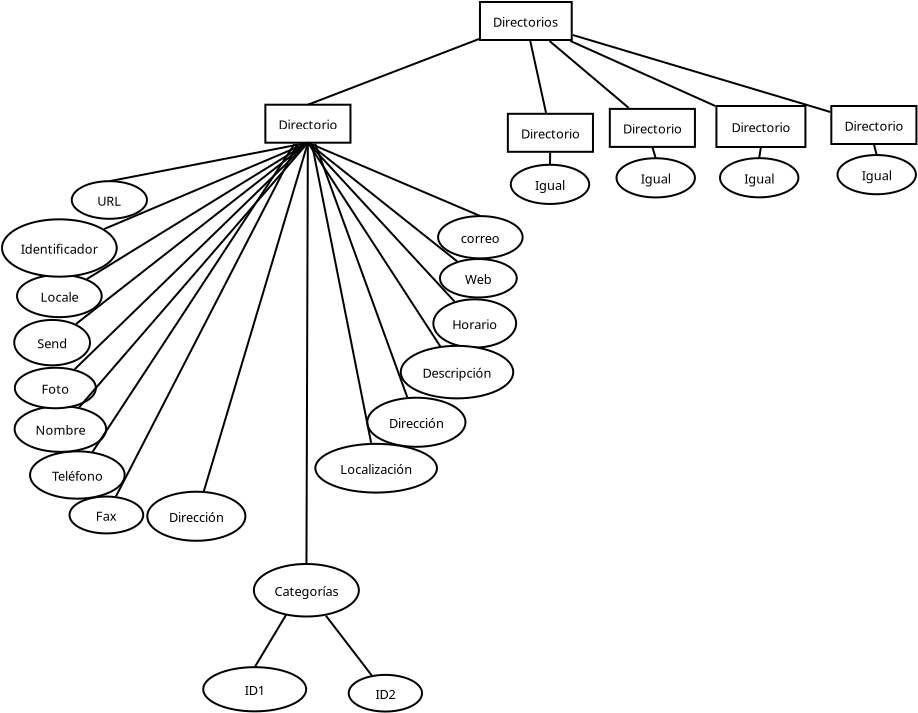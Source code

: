 <?xml version="1.0" encoding="UTF-8"?>
<dia:diagram xmlns:dia="http://www.lysator.liu.se/~alla/dia/">
  <dia:layer name="Fondo" visible="true" active="true">
    <dia:object type="Flowchart - Box" version="0" id="O0">
      <dia:attribute name="obj_pos">
        <dia:point val="18.056,2.95"/>
      </dia:attribute>
      <dia:attribute name="obj_bb">
        <dia:rectangle val="18.006,2.9;22.694,4.9"/>
      </dia:attribute>
      <dia:attribute name="elem_corner">
        <dia:point val="18.056,2.95"/>
      </dia:attribute>
      <dia:attribute name="elem_width">
        <dia:real val="4.587"/>
      </dia:attribute>
      <dia:attribute name="elem_height">
        <dia:real val="1.9"/>
      </dia:attribute>
      <dia:attribute name="show_background">
        <dia:boolean val="true"/>
      </dia:attribute>
      <dia:attribute name="padding">
        <dia:real val="0.5"/>
      </dia:attribute>
      <dia:attribute name="text">
        <dia:composite type="text">
          <dia:attribute name="string">
            <dia:string>#Directorios#</dia:string>
          </dia:attribute>
          <dia:attribute name="font">
            <dia:font family="sans" style="0" name="Helvetica"/>
          </dia:attribute>
          <dia:attribute name="height">
            <dia:real val="0.8"/>
          </dia:attribute>
          <dia:attribute name="pos">
            <dia:point val="20.35,4.095"/>
          </dia:attribute>
          <dia:attribute name="color">
            <dia:color val="#000000"/>
          </dia:attribute>
          <dia:attribute name="alignment">
            <dia:enum val="1"/>
          </dia:attribute>
        </dia:composite>
      </dia:attribute>
    </dia:object>
    <dia:object type="Flowchart - Box" version="0" id="O1">
      <dia:attribute name="obj_pos">
        <dia:point val="35.623,8.15"/>
      </dia:attribute>
      <dia:attribute name="obj_bb">
        <dia:rectangle val="35.572,8.1;39.928,10.1"/>
      </dia:attribute>
      <dia:attribute name="elem_corner">
        <dia:point val="35.623,8.15"/>
      </dia:attribute>
      <dia:attribute name="elem_width">
        <dia:real val="4.255"/>
      </dia:attribute>
      <dia:attribute name="elem_height">
        <dia:real val="1.9"/>
      </dia:attribute>
      <dia:attribute name="show_background">
        <dia:boolean val="true"/>
      </dia:attribute>
      <dia:attribute name="padding">
        <dia:real val="0.5"/>
      </dia:attribute>
      <dia:attribute name="text">
        <dia:composite type="text">
          <dia:attribute name="string">
            <dia:string>#Directorio#</dia:string>
          </dia:attribute>
          <dia:attribute name="font">
            <dia:font family="sans" style="0" name="Helvetica"/>
          </dia:attribute>
          <dia:attribute name="height">
            <dia:real val="0.8"/>
          </dia:attribute>
          <dia:attribute name="pos">
            <dia:point val="37.75,9.295"/>
          </dia:attribute>
          <dia:attribute name="color">
            <dia:color val="#000000"/>
          </dia:attribute>
          <dia:attribute name="alignment">
            <dia:enum val="1"/>
          </dia:attribute>
        </dia:composite>
      </dia:attribute>
    </dia:object>
    <dia:object type="Flowchart - Box" version="0" id="O2">
      <dia:attribute name="obj_pos">
        <dia:point val="29.878,8.15"/>
      </dia:attribute>
      <dia:attribute name="obj_bb">
        <dia:rectangle val="29.828,8.1;34.377,10.25"/>
      </dia:attribute>
      <dia:attribute name="elem_corner">
        <dia:point val="29.878,8.15"/>
      </dia:attribute>
      <dia:attribute name="elem_width">
        <dia:real val="4.45"/>
      </dia:attribute>
      <dia:attribute name="elem_height">
        <dia:real val="2.05"/>
      </dia:attribute>
      <dia:attribute name="show_background">
        <dia:boolean val="true"/>
      </dia:attribute>
      <dia:attribute name="padding">
        <dia:real val="0.5"/>
      </dia:attribute>
      <dia:attribute name="text">
        <dia:composite type="text">
          <dia:attribute name="string">
            <dia:string>#Directorio#</dia:string>
          </dia:attribute>
          <dia:attribute name="font">
            <dia:font family="sans" style="0" name="Helvetica"/>
          </dia:attribute>
          <dia:attribute name="height">
            <dia:real val="0.8"/>
          </dia:attribute>
          <dia:attribute name="pos">
            <dia:point val="32.103,9.37"/>
          </dia:attribute>
          <dia:attribute name="color">
            <dia:color val="#000000"/>
          </dia:attribute>
          <dia:attribute name="alignment">
            <dia:enum val="1"/>
          </dia:attribute>
        </dia:composite>
      </dia:attribute>
    </dia:object>
    <dia:object type="Flowchart - Box" version="0" id="O3">
      <dia:attribute name="obj_pos">
        <dia:point val="24.548,8.295"/>
      </dia:attribute>
      <dia:attribute name="obj_bb">
        <dia:rectangle val="24.498,8.245;28.853,10.245"/>
      </dia:attribute>
      <dia:attribute name="elem_corner">
        <dia:point val="24.548,8.295"/>
      </dia:attribute>
      <dia:attribute name="elem_width">
        <dia:real val="4.255"/>
      </dia:attribute>
      <dia:attribute name="elem_height">
        <dia:real val="1.9"/>
      </dia:attribute>
      <dia:attribute name="show_background">
        <dia:boolean val="true"/>
      </dia:attribute>
      <dia:attribute name="padding">
        <dia:real val="0.5"/>
      </dia:attribute>
      <dia:attribute name="text">
        <dia:composite type="text">
          <dia:attribute name="string">
            <dia:string>#Directorio#</dia:string>
          </dia:attribute>
          <dia:attribute name="font">
            <dia:font family="sans" style="0" name="Helvetica"/>
          </dia:attribute>
          <dia:attribute name="height">
            <dia:real val="0.8"/>
          </dia:attribute>
          <dia:attribute name="pos">
            <dia:point val="26.675,9.44"/>
          </dia:attribute>
          <dia:attribute name="color">
            <dia:color val="#000000"/>
          </dia:attribute>
          <dia:attribute name="alignment">
            <dia:enum val="1"/>
          </dia:attribute>
        </dia:composite>
      </dia:attribute>
    </dia:object>
    <dia:object type="Flowchart - Box" version="0" id="O4">
      <dia:attribute name="obj_pos">
        <dia:point val="19.45,8.54"/>
      </dia:attribute>
      <dia:attribute name="obj_bb">
        <dia:rectangle val="19.4,8.49;23.755,10.49"/>
      </dia:attribute>
      <dia:attribute name="elem_corner">
        <dia:point val="19.45,8.54"/>
      </dia:attribute>
      <dia:attribute name="elem_width">
        <dia:real val="4.255"/>
      </dia:attribute>
      <dia:attribute name="elem_height">
        <dia:real val="1.9"/>
      </dia:attribute>
      <dia:attribute name="show_background">
        <dia:boolean val="true"/>
      </dia:attribute>
      <dia:attribute name="padding">
        <dia:real val="0.5"/>
      </dia:attribute>
      <dia:attribute name="text">
        <dia:composite type="text">
          <dia:attribute name="string">
            <dia:string>#Directorio#</dia:string>
          </dia:attribute>
          <dia:attribute name="font">
            <dia:font family="sans" style="0" name="Helvetica"/>
          </dia:attribute>
          <dia:attribute name="height">
            <dia:real val="0.8"/>
          </dia:attribute>
          <dia:attribute name="pos">
            <dia:point val="21.578,9.685"/>
          </dia:attribute>
          <dia:attribute name="color">
            <dia:color val="#000000"/>
          </dia:attribute>
          <dia:attribute name="alignment">
            <dia:enum val="1"/>
          </dia:attribute>
        </dia:composite>
      </dia:attribute>
    </dia:object>
    <dia:object type="Flowchart - Box" version="0" id="O5">
      <dia:attribute name="obj_pos">
        <dia:point val="7.325,8.085"/>
      </dia:attribute>
      <dia:attribute name="obj_bb">
        <dia:rectangle val="7.275,8.035;11.63,10.035"/>
      </dia:attribute>
      <dia:attribute name="elem_corner">
        <dia:point val="7.325,8.085"/>
      </dia:attribute>
      <dia:attribute name="elem_width">
        <dia:real val="4.255"/>
      </dia:attribute>
      <dia:attribute name="elem_height">
        <dia:real val="1.9"/>
      </dia:attribute>
      <dia:attribute name="show_background">
        <dia:boolean val="true"/>
      </dia:attribute>
      <dia:attribute name="padding">
        <dia:real val="0.5"/>
      </dia:attribute>
      <dia:attribute name="text">
        <dia:composite type="text">
          <dia:attribute name="string">
            <dia:string>#Directorio#</dia:string>
          </dia:attribute>
          <dia:attribute name="font">
            <dia:font family="sans" style="0" name="Helvetica"/>
          </dia:attribute>
          <dia:attribute name="height">
            <dia:real val="0.8"/>
          </dia:attribute>
          <dia:attribute name="pos">
            <dia:point val="9.453,9.23"/>
          </dia:attribute>
          <dia:attribute name="color">
            <dia:color val="#000000"/>
          </dia:attribute>
          <dia:attribute name="alignment">
            <dia:enum val="1"/>
          </dia:attribute>
        </dia:composite>
      </dia:attribute>
    </dia:object>
    <dia:object type="Standard - Line" version="0" id="O6">
      <dia:attribute name="obj_pos">
        <dia:point val="18.007,4.8"/>
      </dia:attribute>
      <dia:attribute name="obj_bb">
        <dia:rectangle val="9.388,4.735;18.072,8.15"/>
      </dia:attribute>
      <dia:attribute name="conn_endpoints">
        <dia:point val="18.007,4.8"/>
        <dia:point val="9.453,8.085"/>
      </dia:attribute>
      <dia:attribute name="numcp">
        <dia:int val="1"/>
      </dia:attribute>
      <dia:connections>
        <dia:connection handle="0" to="O0" connection="16"/>
        <dia:connection handle="1" to="O5" connection="2"/>
      </dia:connections>
    </dia:object>
    <dia:object type="Standard - Line" version="0" id="O7">
      <dia:attribute name="obj_pos">
        <dia:point val="20.57,4.9"/>
      </dia:attribute>
      <dia:attribute name="obj_bb">
        <dia:rectangle val="20.51,4.84;21.418,8.55"/>
      </dia:attribute>
      <dia:attribute name="conn_endpoints">
        <dia:point val="20.57,4.9"/>
        <dia:point val="21.358,8.49"/>
      </dia:attribute>
      <dia:attribute name="numcp">
        <dia:int val="1"/>
      </dia:attribute>
      <dia:connections>
        <dia:connection handle="0" to="O0" connection="16"/>
        <dia:connection handle="1" to="O4" connection="16"/>
      </dia:connections>
    </dia:object>
    <dia:object type="Standard - Line" version="0" id="O8">
      <dia:attribute name="obj_pos">
        <dia:point val="21.534,4.9"/>
      </dia:attribute>
      <dia:attribute name="obj_bb">
        <dia:rectangle val="21.463,4.83;25.562,8.315"/>
      </dia:attribute>
      <dia:attribute name="conn_endpoints">
        <dia:point val="21.534,4.9"/>
        <dia:point val="25.491,8.245"/>
      </dia:attribute>
      <dia:attribute name="numcp">
        <dia:int val="1"/>
      </dia:attribute>
      <dia:connections>
        <dia:connection handle="0" to="O0" connection="16"/>
        <dia:connection handle="1" to="O3" connection="16"/>
      </dia:connections>
    </dia:object>
    <dia:object type="Standard - Line" version="0" id="O9">
      <dia:attribute name="obj_pos">
        <dia:point val="22.578,4.9"/>
      </dia:attribute>
      <dia:attribute name="obj_bb">
        <dia:rectangle val="22.512,4.834;29.895,8.22"/>
      </dia:attribute>
      <dia:attribute name="conn_endpoints">
        <dia:point val="22.578,4.9"/>
        <dia:point val="29.829,8.154"/>
      </dia:attribute>
      <dia:attribute name="numcp">
        <dia:int val="1"/>
      </dia:attribute>
      <dia:connections>
        <dia:connection handle="0" to="O0" connection="16"/>
        <dia:connection handle="1" to="O2" connection="16"/>
      </dia:connections>
    </dia:object>
    <dia:object type="Standard - Line" version="0" id="O10">
      <dia:attribute name="obj_pos">
        <dia:point val="22.693,4.6"/>
      </dia:attribute>
      <dia:attribute name="obj_bb">
        <dia:rectangle val="22.631,4.538;35.635,8.511"/>
      </dia:attribute>
      <dia:attribute name="conn_endpoints">
        <dia:point val="22.693,4.6"/>
        <dia:point val="35.572,8.449"/>
      </dia:attribute>
      <dia:attribute name="numcp">
        <dia:int val="1"/>
      </dia:attribute>
      <dia:connections>
        <dia:connection handle="0" to="O0" connection="16"/>
        <dia:connection handle="1" to="O1" connection="16"/>
      </dia:connections>
    </dia:object>
    <dia:object type="Flowchart - Ellipse" version="0" id="O11">
      <dia:attribute name="obj_pos">
        <dia:point val="-5.092,16.591"/>
      </dia:attribute>
      <dia:attribute name="obj_bb">
        <dia:rectangle val="-5.142,16.541;-0.807,18.759"/>
      </dia:attribute>
      <dia:attribute name="elem_corner">
        <dia:point val="-5.092,16.591"/>
      </dia:attribute>
      <dia:attribute name="elem_width">
        <dia:real val="4.235"/>
      </dia:attribute>
      <dia:attribute name="elem_height">
        <dia:real val="2.117"/>
      </dia:attribute>
      <dia:attribute name="show_background">
        <dia:boolean val="true"/>
      </dia:attribute>
      <dia:attribute name="padding">
        <dia:real val="0.354"/>
      </dia:attribute>
      <dia:attribute name="text">
        <dia:composite type="text">
          <dia:attribute name="string">
            <dia:string>#Locale#</dia:string>
          </dia:attribute>
          <dia:attribute name="font">
            <dia:font family="sans" style="0" name="Helvetica"/>
          </dia:attribute>
          <dia:attribute name="height">
            <dia:real val="0.8"/>
          </dia:attribute>
          <dia:attribute name="pos">
            <dia:point val="-2.975,17.845"/>
          </dia:attribute>
          <dia:attribute name="color">
            <dia:color val="#000000"/>
          </dia:attribute>
          <dia:attribute name="alignment">
            <dia:enum val="1"/>
          </dia:attribute>
        </dia:composite>
      </dia:attribute>
    </dia:object>
    <dia:object type="Flowchart - Ellipse" version="0" id="O12">
      <dia:attribute name="obj_pos">
        <dia:point val="-2.468,27.678"/>
      </dia:attribute>
      <dia:attribute name="obj_bb">
        <dia:rectangle val="-2.518,27.628;1.268,29.572"/>
      </dia:attribute>
      <dia:attribute name="elem_corner">
        <dia:point val="-2.468,27.678"/>
      </dia:attribute>
      <dia:attribute name="elem_width">
        <dia:real val="3.686"/>
      </dia:attribute>
      <dia:attribute name="elem_height">
        <dia:real val="1.843"/>
      </dia:attribute>
      <dia:attribute name="show_background">
        <dia:boolean val="true"/>
      </dia:attribute>
      <dia:attribute name="padding">
        <dia:real val="0.354"/>
      </dia:attribute>
      <dia:attribute name="text">
        <dia:composite type="text">
          <dia:attribute name="string">
            <dia:string>#Fax#</dia:string>
          </dia:attribute>
          <dia:attribute name="font">
            <dia:font family="sans" style="0" name="Helvetica"/>
          </dia:attribute>
          <dia:attribute name="height">
            <dia:real val="0.8"/>
          </dia:attribute>
          <dia:attribute name="pos">
            <dia:point val="-0.625,28.795"/>
          </dia:attribute>
          <dia:attribute name="color">
            <dia:color val="#000000"/>
          </dia:attribute>
          <dia:attribute name="alignment">
            <dia:enum val="1"/>
          </dia:attribute>
        </dia:composite>
      </dia:attribute>
    </dia:object>
    <dia:object type="Flowchart - Ellipse" version="0" id="O13">
      <dia:attribute name="obj_pos">
        <dia:point val="-4.441,25.417"/>
      </dia:attribute>
      <dia:attribute name="obj_bb">
        <dia:rectangle val="-4.491,25.367;0.341,27.833"/>
      </dia:attribute>
      <dia:attribute name="elem_corner">
        <dia:point val="-4.441,25.417"/>
      </dia:attribute>
      <dia:attribute name="elem_width">
        <dia:real val="4.733"/>
      </dia:attribute>
      <dia:attribute name="elem_height">
        <dia:real val="2.366"/>
      </dia:attribute>
      <dia:attribute name="show_background">
        <dia:boolean val="true"/>
      </dia:attribute>
      <dia:attribute name="padding">
        <dia:real val="0.354"/>
      </dia:attribute>
      <dia:attribute name="text">
        <dia:composite type="text">
          <dia:attribute name="string">
            <dia:string>#Teléfono#</dia:string>
          </dia:attribute>
          <dia:attribute name="font">
            <dia:font family="sans" style="0" name="Helvetica"/>
          </dia:attribute>
          <dia:attribute name="height">
            <dia:real val="0.8"/>
          </dia:attribute>
          <dia:attribute name="pos">
            <dia:point val="-2.075,26.795"/>
          </dia:attribute>
          <dia:attribute name="color">
            <dia:color val="#000000"/>
          </dia:attribute>
          <dia:attribute name="alignment">
            <dia:enum val="1"/>
          </dia:attribute>
        </dia:composite>
      </dia:attribute>
    </dia:object>
    <dia:object type="Flowchart - Ellipse" version="0" id="O14">
      <dia:attribute name="obj_pos">
        <dia:point val="-5.213,23.156"/>
      </dia:attribute>
      <dia:attribute name="obj_bb">
        <dia:rectangle val="-5.263,23.106;-0.587,25.494"/>
      </dia:attribute>
      <dia:attribute name="elem_corner">
        <dia:point val="-5.213,23.156"/>
      </dia:attribute>
      <dia:attribute name="elem_width">
        <dia:real val="4.577"/>
      </dia:attribute>
      <dia:attribute name="elem_height">
        <dia:real val="2.288"/>
      </dia:attribute>
      <dia:attribute name="show_background">
        <dia:boolean val="true"/>
      </dia:attribute>
      <dia:attribute name="padding">
        <dia:real val="0.354"/>
      </dia:attribute>
      <dia:attribute name="text">
        <dia:composite type="text">
          <dia:attribute name="string">
            <dia:string>#Nombre#</dia:string>
          </dia:attribute>
          <dia:attribute name="font">
            <dia:font family="sans" style="0" name="Helvetica"/>
          </dia:attribute>
          <dia:attribute name="height">
            <dia:real val="0.8"/>
          </dia:attribute>
          <dia:attribute name="pos">
            <dia:point val="-2.925,24.495"/>
          </dia:attribute>
          <dia:attribute name="color">
            <dia:color val="#000000"/>
          </dia:attribute>
          <dia:attribute name="alignment">
            <dia:enum val="1"/>
          </dia:attribute>
        </dia:composite>
      </dia:attribute>
    </dia:object>
    <dia:object type="Flowchart - Ellipse" version="0" id="O15">
      <dia:attribute name="obj_pos">
        <dia:point val="-5.201,21.237"/>
      </dia:attribute>
      <dia:attribute name="obj_bb">
        <dia:rectangle val="-5.251,21.187;-1.099,23.313"/>
      </dia:attribute>
      <dia:attribute name="elem_corner">
        <dia:point val="-5.201,21.237"/>
      </dia:attribute>
      <dia:attribute name="elem_width">
        <dia:real val="4.052"/>
      </dia:attribute>
      <dia:attribute name="elem_height">
        <dia:real val="2.026"/>
      </dia:attribute>
      <dia:attribute name="show_background">
        <dia:boolean val="true"/>
      </dia:attribute>
      <dia:attribute name="padding">
        <dia:real val="0.354"/>
      </dia:attribute>
      <dia:attribute name="text">
        <dia:composite type="text">
          <dia:attribute name="string">
            <dia:string>#Foto#</dia:string>
          </dia:attribute>
          <dia:attribute name="font">
            <dia:font family="sans" style="0" name="Helvetica"/>
          </dia:attribute>
          <dia:attribute name="height">
            <dia:real val="0.8"/>
          </dia:attribute>
          <dia:attribute name="pos">
            <dia:point val="-3.175,22.445"/>
          </dia:attribute>
          <dia:attribute name="color">
            <dia:color val="#000000"/>
          </dia:attribute>
          <dia:attribute name="alignment">
            <dia:enum val="1"/>
          </dia:attribute>
        </dia:composite>
      </dia:attribute>
    </dia:object>
    <dia:object type="Flowchart - Ellipse" version="0" id="O16">
      <dia:attribute name="obj_pos">
        <dia:point val="-5.232,18.847"/>
      </dia:attribute>
      <dia:attribute name="obj_bb">
        <dia:rectangle val="-5.282,18.797;-1.392,21.165"/>
      </dia:attribute>
      <dia:attribute name="elem_corner">
        <dia:point val="-5.232,18.847"/>
      </dia:attribute>
      <dia:attribute name="elem_width">
        <dia:real val="3.789"/>
      </dia:attribute>
      <dia:attribute name="elem_height">
        <dia:real val="2.269"/>
      </dia:attribute>
      <dia:attribute name="show_background">
        <dia:boolean val="true"/>
      </dia:attribute>
      <dia:attribute name="padding">
        <dia:real val="0.354"/>
      </dia:attribute>
      <dia:attribute name="text">
        <dia:composite type="text">
          <dia:attribute name="string">
            <dia:string>#Send#</dia:string>
          </dia:attribute>
          <dia:attribute name="font">
            <dia:font family="sans" style="0" name="Helvetica"/>
          </dia:attribute>
          <dia:attribute name="height">
            <dia:real val="0.8"/>
          </dia:attribute>
          <dia:attribute name="pos">
            <dia:point val="-3.337,20.176"/>
          </dia:attribute>
          <dia:attribute name="color">
            <dia:color val="#000000"/>
          </dia:attribute>
          <dia:attribute name="alignment">
            <dia:enum val="1"/>
          </dia:attribute>
        </dia:composite>
      </dia:attribute>
    </dia:object>
    <dia:object type="Flowchart - Ellipse" version="0" id="O17">
      <dia:attribute name="obj_pos">
        <dia:point val="-5.843,13.816"/>
      </dia:attribute>
      <dia:attribute name="obj_bb">
        <dia:rectangle val="-5.893,13.766;-0.057,16.734"/>
      </dia:attribute>
      <dia:attribute name="elem_corner">
        <dia:point val="-5.843,13.816"/>
      </dia:attribute>
      <dia:attribute name="elem_width">
        <dia:real val="5.736"/>
      </dia:attribute>
      <dia:attribute name="elem_height">
        <dia:real val="2.868"/>
      </dia:attribute>
      <dia:attribute name="show_background">
        <dia:boolean val="true"/>
      </dia:attribute>
      <dia:attribute name="padding">
        <dia:real val="0.354"/>
      </dia:attribute>
      <dia:attribute name="text">
        <dia:composite type="text">
          <dia:attribute name="string">
            <dia:string>#Identificador#</dia:string>
          </dia:attribute>
          <dia:attribute name="font">
            <dia:font family="sans" style="0" name="Helvetica"/>
          </dia:attribute>
          <dia:attribute name="height">
            <dia:real val="0.8"/>
          </dia:attribute>
          <dia:attribute name="pos">
            <dia:point val="-2.975,15.445"/>
          </dia:attribute>
          <dia:attribute name="color">
            <dia:color val="#000000"/>
          </dia:attribute>
          <dia:attribute name="alignment">
            <dia:enum val="1"/>
          </dia:attribute>
        </dia:composite>
      </dia:attribute>
    </dia:object>
    <dia:object type="Flowchart - Ellipse" version="0" id="O18">
      <dia:attribute name="obj_pos">
        <dia:point val="-2.356,11.909"/>
      </dia:attribute>
      <dia:attribute name="obj_bb">
        <dia:rectangle val="-2.406,11.859;1.456,13.841"/>
      </dia:attribute>
      <dia:attribute name="elem_corner">
        <dia:point val="-2.356,11.909"/>
      </dia:attribute>
      <dia:attribute name="elem_width">
        <dia:real val="3.762"/>
      </dia:attribute>
      <dia:attribute name="elem_height">
        <dia:real val="1.881"/>
      </dia:attribute>
      <dia:attribute name="show_background">
        <dia:boolean val="true"/>
      </dia:attribute>
      <dia:attribute name="padding">
        <dia:real val="0.354"/>
      </dia:attribute>
      <dia:attribute name="text">
        <dia:composite type="text">
          <dia:attribute name="string">
            <dia:string>#URL#</dia:string>
          </dia:attribute>
          <dia:attribute name="font">
            <dia:font family="sans" style="0" name="Helvetica"/>
          </dia:attribute>
          <dia:attribute name="height">
            <dia:real val="0.8"/>
          </dia:attribute>
          <dia:attribute name="pos">
            <dia:point val="-0.475,13.045"/>
          </dia:attribute>
          <dia:attribute name="color">
            <dia:color val="#000000"/>
          </dia:attribute>
          <dia:attribute name="alignment">
            <dia:enum val="1"/>
          </dia:attribute>
        </dia:composite>
      </dia:attribute>
    </dia:object>
    <dia:object type="Flowchart - Ellipse" version="0" id="O19">
      <dia:attribute name="obj_pos">
        <dia:point val="15.961,13.655"/>
      </dia:attribute>
      <dia:attribute name="obj_bb">
        <dia:rectangle val="15.911,13.605;20.239,15.819"/>
      </dia:attribute>
      <dia:attribute name="elem_corner">
        <dia:point val="15.961,13.655"/>
      </dia:attribute>
      <dia:attribute name="elem_width">
        <dia:real val="4.228"/>
      </dia:attribute>
      <dia:attribute name="elem_height">
        <dia:real val="2.114"/>
      </dia:attribute>
      <dia:attribute name="show_background">
        <dia:boolean val="true"/>
      </dia:attribute>
      <dia:attribute name="padding">
        <dia:real val="0.354"/>
      </dia:attribute>
      <dia:attribute name="text">
        <dia:composite type="text">
          <dia:attribute name="string">
            <dia:string>#correo#</dia:string>
          </dia:attribute>
          <dia:attribute name="font">
            <dia:font family="sans" style="0" name="Helvetica"/>
          </dia:attribute>
          <dia:attribute name="height">
            <dia:real val="0.8"/>
          </dia:attribute>
          <dia:attribute name="pos">
            <dia:point val="18.075,14.908"/>
          </dia:attribute>
          <dia:attribute name="color">
            <dia:color val="#000000"/>
          </dia:attribute>
          <dia:attribute name="alignment">
            <dia:enum val="1"/>
          </dia:attribute>
        </dia:composite>
      </dia:attribute>
    </dia:object>
    <dia:object type="Flowchart - Ellipse" version="0" id="O20">
      <dia:attribute name="obj_pos">
        <dia:point val="16.055,15.802"/>
      </dia:attribute>
      <dia:attribute name="obj_bb">
        <dia:rectangle val="16.005,15.752;19.946,17.773"/>
      </dia:attribute>
      <dia:attribute name="elem_corner">
        <dia:point val="16.055,15.802"/>
      </dia:attribute>
      <dia:attribute name="elem_width">
        <dia:real val="3.841"/>
      </dia:attribute>
      <dia:attribute name="elem_height">
        <dia:real val="1.921"/>
      </dia:attribute>
      <dia:attribute name="show_background">
        <dia:boolean val="true"/>
      </dia:attribute>
      <dia:attribute name="padding">
        <dia:real val="0.354"/>
      </dia:attribute>
      <dia:attribute name="text">
        <dia:composite type="text">
          <dia:attribute name="string">
            <dia:string>#Web#</dia:string>
          </dia:attribute>
          <dia:attribute name="font">
            <dia:font family="sans" style="0" name="Helvetica"/>
          </dia:attribute>
          <dia:attribute name="height">
            <dia:real val="0.8"/>
          </dia:attribute>
          <dia:attribute name="pos">
            <dia:point val="17.975,16.957"/>
          </dia:attribute>
          <dia:attribute name="color">
            <dia:color val="#000000"/>
          </dia:attribute>
          <dia:attribute name="alignment">
            <dia:enum val="1"/>
          </dia:attribute>
        </dia:composite>
      </dia:attribute>
    </dia:object>
    <dia:object type="Flowchart - Ellipse" version="0" id="O21">
      <dia:attribute name="obj_pos">
        <dia:point val="15.724,17.817"/>
      </dia:attribute>
      <dia:attribute name="obj_bb">
        <dia:rectangle val="15.674,17.767;19.915,20.279"/>
      </dia:attribute>
      <dia:attribute name="elem_corner">
        <dia:point val="15.724,17.817"/>
      </dia:attribute>
      <dia:attribute name="elem_width">
        <dia:real val="4.141"/>
      </dia:attribute>
      <dia:attribute name="elem_height">
        <dia:real val="2.412"/>
      </dia:attribute>
      <dia:attribute name="show_background">
        <dia:boolean val="true"/>
      </dia:attribute>
      <dia:attribute name="padding">
        <dia:real val="0.354"/>
      </dia:attribute>
      <dia:attribute name="text">
        <dia:composite type="text">
          <dia:attribute name="string">
            <dia:string>#Horario#</dia:string>
          </dia:attribute>
          <dia:attribute name="font">
            <dia:font family="sans" style="0" name="Helvetica"/>
          </dia:attribute>
          <dia:attribute name="height">
            <dia:real val="0.8"/>
          </dia:attribute>
          <dia:attribute name="pos">
            <dia:point val="17.795,19.218"/>
          </dia:attribute>
          <dia:attribute name="color">
            <dia:color val="#000000"/>
          </dia:attribute>
          <dia:attribute name="alignment">
            <dia:enum val="1"/>
          </dia:attribute>
        </dia:composite>
      </dia:attribute>
    </dia:object>
    <dia:object type="Flowchart - Ellipse" version="0" id="O22">
      <dia:attribute name="obj_pos">
        <dia:point val="14.095,20.142"/>
      </dia:attribute>
      <dia:attribute name="obj_bb">
        <dia:rectangle val="14.045,20.091;19.77,22.818"/>
      </dia:attribute>
      <dia:attribute name="elem_corner">
        <dia:point val="14.095,20.142"/>
      </dia:attribute>
      <dia:attribute name="elem_width">
        <dia:real val="5.625"/>
      </dia:attribute>
      <dia:attribute name="elem_height">
        <dia:real val="2.627"/>
      </dia:attribute>
      <dia:attribute name="show_background">
        <dia:boolean val="true"/>
      </dia:attribute>
      <dia:attribute name="padding">
        <dia:real val="0.354"/>
      </dia:attribute>
      <dia:attribute name="text">
        <dia:composite type="text">
          <dia:attribute name="string">
            <dia:string>#Descripción#</dia:string>
          </dia:attribute>
          <dia:attribute name="font">
            <dia:font family="sans" style="0" name="Helvetica"/>
          </dia:attribute>
          <dia:attribute name="height">
            <dia:real val="0.8"/>
          </dia:attribute>
          <dia:attribute name="pos">
            <dia:point val="16.908,21.65"/>
          </dia:attribute>
          <dia:attribute name="color">
            <dia:color val="#000000"/>
          </dia:attribute>
          <dia:attribute name="alignment">
            <dia:enum val="1"/>
          </dia:attribute>
        </dia:composite>
      </dia:attribute>
    </dia:object>
    <dia:object type="Flowchart - Ellipse" version="0" id="O23">
      <dia:attribute name="obj_pos">
        <dia:point val="12.42,22.735"/>
      </dia:attribute>
      <dia:attribute name="obj_bb">
        <dia:rectangle val="12.37,22.685;17.381,25.24"/>
      </dia:attribute>
      <dia:attribute name="elem_corner">
        <dia:point val="12.42,22.735"/>
      </dia:attribute>
      <dia:attribute name="elem_width">
        <dia:real val="4.911"/>
      </dia:attribute>
      <dia:attribute name="elem_height">
        <dia:real val="2.455"/>
      </dia:attribute>
      <dia:attribute name="show_background">
        <dia:boolean val="true"/>
      </dia:attribute>
      <dia:attribute name="padding">
        <dia:real val="0.354"/>
      </dia:attribute>
      <dia:attribute name="text">
        <dia:composite type="text">
          <dia:attribute name="string">
            <dia:string>#Dirección#</dia:string>
          </dia:attribute>
          <dia:attribute name="font">
            <dia:font family="sans" style="0" name="Helvetica"/>
          </dia:attribute>
          <dia:attribute name="height">
            <dia:real val="0.8"/>
          </dia:attribute>
          <dia:attribute name="pos">
            <dia:point val="14.875,24.157"/>
          </dia:attribute>
          <dia:attribute name="color">
            <dia:color val="#000000"/>
          </dia:attribute>
          <dia:attribute name="alignment">
            <dia:enum val="1"/>
          </dia:attribute>
        </dia:composite>
      </dia:attribute>
    </dia:object>
    <dia:object type="Flowchart - Ellipse" version="0" id="O24">
      <dia:attribute name="obj_pos">
        <dia:point val="9.825,25.042"/>
      </dia:attribute>
      <dia:attribute name="obj_bb">
        <dia:rectangle val="9.775,24.992;15.955,27.529"/>
      </dia:attribute>
      <dia:attribute name="elem_corner">
        <dia:point val="9.825,25.042"/>
      </dia:attribute>
      <dia:attribute name="elem_width">
        <dia:real val="6.079"/>
      </dia:attribute>
      <dia:attribute name="elem_height">
        <dia:real val="2.437"/>
      </dia:attribute>
      <dia:attribute name="show_background">
        <dia:boolean val="true"/>
      </dia:attribute>
      <dia:attribute name="padding">
        <dia:real val="0.354"/>
      </dia:attribute>
      <dia:attribute name="text">
        <dia:composite type="text">
          <dia:attribute name="string">
            <dia:string>#Localización#</dia:string>
          </dia:attribute>
          <dia:attribute name="font">
            <dia:font family="sans" style="0" name="Helvetica"/>
          </dia:attribute>
          <dia:attribute name="height">
            <dia:real val="0.8"/>
          </dia:attribute>
          <dia:attribute name="pos">
            <dia:point val="12.865,26.455"/>
          </dia:attribute>
          <dia:attribute name="color">
            <dia:color val="#000000"/>
          </dia:attribute>
          <dia:attribute name="alignment">
            <dia:enum val="1"/>
          </dia:attribute>
        </dia:composite>
      </dia:attribute>
    </dia:object>
    <dia:object type="Flowchart - Ellipse" version="0" id="O25">
      <dia:attribute name="obj_pos">
        <dia:point val="1.422,27.436"/>
      </dia:attribute>
      <dia:attribute name="obj_bb">
        <dia:rectangle val="1.372,27.386;6.378,29.939"/>
      </dia:attribute>
      <dia:attribute name="elem_corner">
        <dia:point val="1.422,27.436"/>
      </dia:attribute>
      <dia:attribute name="elem_width">
        <dia:real val="4.906"/>
      </dia:attribute>
      <dia:attribute name="elem_height">
        <dia:real val="2.453"/>
      </dia:attribute>
      <dia:attribute name="show_background">
        <dia:boolean val="true"/>
      </dia:attribute>
      <dia:attribute name="padding">
        <dia:real val="0.354"/>
      </dia:attribute>
      <dia:attribute name="text">
        <dia:composite type="text">
          <dia:attribute name="string">
            <dia:string>#Dirección#</dia:string>
          </dia:attribute>
          <dia:attribute name="font">
            <dia:font family="sans" style="0" name="Helvetica"/>
          </dia:attribute>
          <dia:attribute name="height">
            <dia:real val="0.8"/>
          </dia:attribute>
          <dia:attribute name="pos">
            <dia:point val="3.875,28.858"/>
          </dia:attribute>
          <dia:attribute name="color">
            <dia:color val="#000000"/>
          </dia:attribute>
          <dia:attribute name="alignment">
            <dia:enum val="1"/>
          </dia:attribute>
        </dia:composite>
      </dia:attribute>
    </dia:object>
    <dia:object type="Flowchart - Ellipse" version="0" id="O26">
      <dia:attribute name="obj_pos">
        <dia:point val="6.749,31.049"/>
      </dia:attribute>
      <dia:attribute name="obj_bb">
        <dia:rectangle val="6.699,30.999;12.052,33.726"/>
      </dia:attribute>
      <dia:attribute name="elem_corner">
        <dia:point val="6.749,31.049"/>
      </dia:attribute>
      <dia:attribute name="elem_width">
        <dia:real val="5.253"/>
      </dia:attribute>
      <dia:attribute name="elem_height">
        <dia:real val="2.627"/>
      </dia:attribute>
      <dia:attribute name="show_background">
        <dia:boolean val="true"/>
      </dia:attribute>
      <dia:attribute name="padding">
        <dia:real val="0.354"/>
      </dia:attribute>
      <dia:attribute name="text">
        <dia:composite type="text">
          <dia:attribute name="string">
            <dia:string>#Categorías#</dia:string>
          </dia:attribute>
          <dia:attribute name="font">
            <dia:font family="sans" style="0" name="Helvetica"/>
          </dia:attribute>
          <dia:attribute name="height">
            <dia:real val="0.8"/>
          </dia:attribute>
          <dia:attribute name="pos">
            <dia:point val="9.375,32.557"/>
          </dia:attribute>
          <dia:attribute name="color">
            <dia:color val="#000000"/>
          </dia:attribute>
          <dia:attribute name="alignment">
            <dia:enum val="1"/>
          </dia:attribute>
        </dia:composite>
      </dia:attribute>
    </dia:object>
    <dia:object type="Standard - Line" version="0" id="O27">
      <dia:attribute name="obj_pos">
        <dia:point val="8.37,33.576"/>
      </dia:attribute>
      <dia:attribute name="obj_bb">
        <dia:rectangle val="6.724,33.507;8.439,36.276"/>
      </dia:attribute>
      <dia:attribute name="conn_endpoints">
        <dia:point val="8.37,33.576"/>
        <dia:point val="6.793,36.208"/>
      </dia:attribute>
      <dia:attribute name="numcp">
        <dia:int val="1"/>
      </dia:attribute>
      <dia:connections>
        <dia:connection handle="0" to="O26" connection="11"/>
        <dia:connection handle="1" to="O29" connection="4"/>
      </dia:connections>
    </dia:object>
    <dia:object type="Standard - Line" version="0" id="O28">
      <dia:attribute name="obj_pos">
        <dia:point val="10.346,33.629"/>
      </dia:attribute>
      <dia:attribute name="obj_bb">
        <dia:rectangle val="10.276,33.558;12.708,36.685"/>
      </dia:attribute>
      <dia:attribute name="conn_endpoints">
        <dia:point val="10.346,33.629"/>
        <dia:point val="12.638,36.615"/>
      </dia:attribute>
      <dia:attribute name="numcp">
        <dia:int val="1"/>
      </dia:attribute>
      <dia:connections>
        <dia:connection handle="0" to="O26" connection="16"/>
        <dia:connection handle="1" to="O30" connection="16"/>
      </dia:connections>
    </dia:object>
    <dia:object type="Flowchart - Ellipse" version="0" id="O29">
      <dia:attribute name="obj_pos">
        <dia:point val="4.218,36.208"/>
      </dia:attribute>
      <dia:attribute name="obj_bb">
        <dia:rectangle val="4.168,36.157;9.417,38.468"/>
      </dia:attribute>
      <dia:attribute name="elem_corner">
        <dia:point val="4.218,36.208"/>
      </dia:attribute>
      <dia:attribute name="elem_width">
        <dia:real val="5.149"/>
      </dia:attribute>
      <dia:attribute name="elem_height">
        <dia:real val="2.21"/>
      </dia:attribute>
      <dia:attribute name="show_background">
        <dia:boolean val="true"/>
      </dia:attribute>
      <dia:attribute name="padding">
        <dia:real val="0.354"/>
      </dia:attribute>
      <dia:attribute name="text">
        <dia:composite type="text">
          <dia:attribute name="string">
            <dia:string>#ID1#</dia:string>
          </dia:attribute>
          <dia:attribute name="font">
            <dia:font family="sans" style="0" name="Helvetica"/>
          </dia:attribute>
          <dia:attribute name="height">
            <dia:real val="0.8"/>
          </dia:attribute>
          <dia:attribute name="pos">
            <dia:point val="6.793,37.508"/>
          </dia:attribute>
          <dia:attribute name="color">
            <dia:color val="#000000"/>
          </dia:attribute>
          <dia:attribute name="alignment">
            <dia:enum val="1"/>
          </dia:attribute>
        </dia:composite>
      </dia:attribute>
    </dia:object>
    <dia:object type="Flowchart - Ellipse" version="0" id="O30">
      <dia:attribute name="obj_pos">
        <dia:point val="11.492,36.594"/>
      </dia:attribute>
      <dia:attribute name="obj_bb">
        <dia:rectangle val="11.442,36.544;15.209,38.478"/>
      </dia:attribute>
      <dia:attribute name="elem_corner">
        <dia:point val="11.492,36.594"/>
      </dia:attribute>
      <dia:attribute name="elem_width">
        <dia:real val="3.667"/>
      </dia:attribute>
      <dia:attribute name="elem_height">
        <dia:real val="1.833"/>
      </dia:attribute>
      <dia:attribute name="show_background">
        <dia:boolean val="true"/>
      </dia:attribute>
      <dia:attribute name="padding">
        <dia:real val="0.354"/>
      </dia:attribute>
      <dia:attribute name="text">
        <dia:composite type="text">
          <dia:attribute name="string">
            <dia:string>#ID2#</dia:string>
          </dia:attribute>
          <dia:attribute name="font">
            <dia:font family="sans" style="0" name="Helvetica"/>
          </dia:attribute>
          <dia:attribute name="height">
            <dia:real val="0.8"/>
          </dia:attribute>
          <dia:attribute name="pos">
            <dia:point val="13.325,37.706"/>
          </dia:attribute>
          <dia:attribute name="color">
            <dia:color val="#000000"/>
          </dia:attribute>
          <dia:attribute name="alignment">
            <dia:enum val="1"/>
          </dia:attribute>
        </dia:composite>
      </dia:attribute>
    </dia:object>
    <dia:object type="Standard - Line" version="0" id="O31">
      <dia:attribute name="obj_pos">
        <dia:point val="9.453,9.985"/>
      </dia:attribute>
      <dia:attribute name="obj_bb">
        <dia:rectangle val="-0.534,9.926;9.511,11.968"/>
      </dia:attribute>
      <dia:attribute name="conn_endpoints">
        <dia:point val="9.453,9.985"/>
        <dia:point val="-0.475,11.909"/>
      </dia:attribute>
      <dia:attribute name="numcp">
        <dia:int val="1"/>
      </dia:attribute>
      <dia:connections>
        <dia:connection handle="0" to="O5" connection="13"/>
        <dia:connection handle="1" to="O18" connection="4"/>
      </dia:connections>
    </dia:object>
    <dia:object type="Standard - Line" version="0" id="O32">
      <dia:attribute name="obj_pos">
        <dia:point val="9.453,9.985"/>
      </dia:attribute>
      <dia:attribute name="obj_bb">
        <dia:rectangle val="9.387,9.919;18.141,13.721"/>
      </dia:attribute>
      <dia:attribute name="conn_endpoints">
        <dia:point val="9.453,9.985"/>
        <dia:point val="18.075,13.655"/>
      </dia:attribute>
      <dia:attribute name="numcp">
        <dia:int val="1"/>
      </dia:attribute>
      <dia:connections>
        <dia:connection handle="0" to="O5" connection="13"/>
        <dia:connection handle="1" to="O19" connection="4"/>
      </dia:connections>
    </dia:object>
    <dia:object type="Standard - Line" version="0" id="O33">
      <dia:attribute name="obj_pos">
        <dia:point val="9.453,9.985"/>
      </dia:attribute>
      <dia:attribute name="obj_bb">
        <dia:rectangle val="-0.807,9.919;9.518,14.369"/>
      </dia:attribute>
      <dia:attribute name="conn_endpoints">
        <dia:point val="9.453,9.985"/>
        <dia:point val="-0.741,14.304"/>
      </dia:attribute>
      <dia:attribute name="numcp">
        <dia:int val="1"/>
      </dia:attribute>
      <dia:connections>
        <dia:connection handle="0" to="O5" connection="13"/>
        <dia:connection handle="1" to="O17" connection="16"/>
      </dia:connections>
    </dia:object>
    <dia:object type="Standard - Line" version="0" id="O34">
      <dia:attribute name="obj_pos">
        <dia:point val="9.453,9.985"/>
      </dia:attribute>
      <dia:attribute name="obj_bb">
        <dia:rectangle val="9.382,9.915;16.984,15.989"/>
      </dia:attribute>
      <dia:attribute name="conn_endpoints">
        <dia:point val="9.453,9.985"/>
        <dia:point val="16.914,15.918"/>
      </dia:attribute>
      <dia:attribute name="numcp">
        <dia:int val="1"/>
      </dia:attribute>
      <dia:connections>
        <dia:connection handle="0" to="O5" connection="13"/>
        <dia:connection handle="1" to="O20" connection="16"/>
      </dia:connections>
    </dia:object>
    <dia:object type="Standard - Line" version="0" id="O35">
      <dia:attribute name="obj_pos">
        <dia:point val="9.453,9.985"/>
      </dia:attribute>
      <dia:attribute name="obj_bb">
        <dia:rectangle val="-1.667,9.916;9.521,16.87"/>
      </dia:attribute>
      <dia:attribute name="conn_endpoints">
        <dia:point val="9.453,9.985"/>
        <dia:point val="-1.599,16.801"/>
      </dia:attribute>
      <dia:attribute name="numcp">
        <dia:int val="1"/>
      </dia:attribute>
      <dia:connections>
        <dia:connection handle="0" to="O5" connection="13"/>
        <dia:connection handle="1" to="O11" connection="16"/>
      </dia:connections>
    </dia:object>
    <dia:object type="Standard - Line" version="0" id="O36">
      <dia:attribute name="obj_pos">
        <dia:point val="9.453,9.985"/>
      </dia:attribute>
      <dia:attribute name="obj_bb">
        <dia:rectangle val="9.382,9.914;16.851,17.994"/>
      </dia:attribute>
      <dia:attribute name="conn_endpoints">
        <dia:point val="9.453,9.985"/>
        <dia:point val="16.78,17.924"/>
      </dia:attribute>
      <dia:attribute name="numcp">
        <dia:int val="1"/>
      </dia:attribute>
      <dia:connections>
        <dia:connection handle="0" to="O5" connection="13"/>
        <dia:connection handle="1" to="O21" connection="16"/>
      </dia:connections>
    </dia:object>
    <dia:object type="Standard - Line" version="0" id="O37">
      <dia:attribute name="obj_pos">
        <dia:point val="9.453,9.985"/>
      </dia:attribute>
      <dia:attribute name="obj_bb">
        <dia:rectangle val="9.383,9.916;16.147,20.247"/>
      </dia:attribute>
      <dia:attribute name="conn_endpoints">
        <dia:point val="9.453,9.985"/>
        <dia:point val="16.078,20.178"/>
      </dia:attribute>
      <dia:attribute name="numcp">
        <dia:int val="1"/>
      </dia:attribute>
      <dia:connections>
        <dia:connection handle="0" to="O5" connection="13"/>
        <dia:connection handle="1" to="O22" connection="16"/>
      </dia:connections>
    </dia:object>
    <dia:object type="Standard - Line" version="0" id="O38">
      <dia:attribute name="obj_pos">
        <dia:point val="9.453,9.985"/>
      </dia:attribute>
      <dia:attribute name="obj_bb">
        <dia:rectangle val="-2.215,9.915;9.523,19.12"/>
      </dia:attribute>
      <dia:attribute name="conn_endpoints">
        <dia:point val="9.453,9.985"/>
        <dia:point val="-2.145,19.05"/>
      </dia:attribute>
      <dia:attribute name="numcp">
        <dia:int val="1"/>
      </dia:attribute>
      <dia:connections>
        <dia:connection handle="0" to="O5" connection="13"/>
        <dia:connection handle="1" to="O16" connection="16"/>
      </dia:connections>
    </dia:object>
    <dia:object type="Standard - Line" version="0" id="O39">
      <dia:attribute name="obj_pos">
        <dia:point val="9.816,10.034"/>
      </dia:attribute>
      <dia:attribute name="obj_bb">
        <dia:rectangle val="9.752,9.97;14.483,22.772"/>
      </dia:attribute>
      <dia:attribute name="conn_endpoints">
        <dia:point val="9.816,10.034"/>
        <dia:point val="14.419,22.708"/>
      </dia:attribute>
      <dia:attribute name="numcp">
        <dia:int val="1"/>
      </dia:attribute>
      <dia:connections>
        <dia:connection handle="0" to="O5" connection="16"/>
        <dia:connection handle="1" to="O23" connection="16"/>
      </dia:connections>
    </dia:object>
    <dia:object type="Standard - Line" version="0" id="O40">
      <dia:attribute name="obj_pos">
        <dia:point val="9.453,9.985"/>
      </dia:attribute>
      <dia:attribute name="obj_bb">
        <dia:rectangle val="-2.283,9.914;9.523,21.386"/>
      </dia:attribute>
      <dia:attribute name="conn_endpoints">
        <dia:point val="9.453,9.985"/>
        <dia:point val="-2.212,21.315"/>
      </dia:attribute>
      <dia:attribute name="numcp">
        <dia:int val="1"/>
      </dia:attribute>
      <dia:connections>
        <dia:connection handle="0" to="O5" connection="13"/>
        <dia:connection handle="1" to="O15" connection="16"/>
      </dia:connections>
    </dia:object>
    <dia:object type="Standard - Line" version="0" id="O41">
      <dia:attribute name="obj_pos">
        <dia:point val="9.453,9.985"/>
      </dia:attribute>
      <dia:attribute name="obj_bb">
        <dia:rectangle val="-2.055,9.914;9.523,23.283"/>
      </dia:attribute>
      <dia:attribute name="conn_endpoints">
        <dia:point val="9.453,9.985"/>
        <dia:point val="-1.984,23.212"/>
      </dia:attribute>
      <dia:attribute name="numcp">
        <dia:int val="1"/>
      </dia:attribute>
      <dia:connections>
        <dia:connection handle="0" to="O5" connection="13"/>
        <dia:connection handle="1" to="O14" connection="16"/>
      </dia:connections>
    </dia:object>
    <dia:object type="Standard - Line" version="0" id="O42">
      <dia:attribute name="obj_pos">
        <dia:point val="9.65,10.032"/>
      </dia:attribute>
      <dia:attribute name="obj_bb">
        <dia:rectangle val="9.591,9.973;12.674,25.055"/>
      </dia:attribute>
      <dia:attribute name="conn_endpoints">
        <dia:point val="9.65,10.032"/>
        <dia:point val="12.615,24.996"/>
      </dia:attribute>
      <dia:attribute name="numcp">
        <dia:int val="1"/>
      </dia:attribute>
      <dia:connections>
        <dia:connection handle="0" to="O5" connection="16"/>
        <dia:connection handle="1" to="O24" connection="16"/>
      </dia:connections>
    </dia:object>
    <dia:object type="Standard - Line" version="0" id="O43">
      <dia:attribute name="obj_pos">
        <dia:point val="8.797,10.035"/>
      </dia:attribute>
      <dia:attribute name="obj_bb">
        <dia:rectangle val="-1.401,9.965;8.866,25.537"/>
      </dia:attribute>
      <dia:attribute name="conn_endpoints">
        <dia:point val="8.797,10.035"/>
        <dia:point val="-1.332,25.468"/>
      </dia:attribute>
      <dia:attribute name="numcp">
        <dia:int val="1"/>
      </dia:attribute>
      <dia:connections>
        <dia:connection handle="0" to="O5" connection="16"/>
        <dia:connection handle="1" to="O13" connection="16"/>
      </dia:connections>
    </dia:object>
    <dia:object type="Standard - Line" version="0" id="O44">
      <dia:attribute name="obj_pos">
        <dia:point val="8.938,10.034"/>
      </dia:attribute>
      <dia:attribute name="obj_bb">
        <dia:rectangle val="-0.21,9.967;9.005,27.73"/>
      </dia:attribute>
      <dia:attribute name="conn_endpoints">
        <dia:point val="8.938,10.034"/>
        <dia:point val="-0.142,27.663"/>
      </dia:attribute>
      <dia:attribute name="numcp">
        <dia:int val="1"/>
      </dia:attribute>
      <dia:connections>
        <dia:connection handle="0" to="O5" connection="16"/>
        <dia:connection handle="1" to="O12" connection="16"/>
      </dia:connections>
    </dia:object>
    <dia:object type="Standard - Line" version="0" id="O45">
      <dia:attribute name="obj_pos">
        <dia:point val="9.453,9.985"/>
      </dia:attribute>
      <dia:attribute name="obj_bb">
        <dia:rectangle val="4.189,9.923;9.515,27.464"/>
      </dia:attribute>
      <dia:attribute name="conn_endpoints">
        <dia:point val="9.453,9.985"/>
        <dia:point val="4.252,27.401"/>
      </dia:attribute>
      <dia:attribute name="numcp">
        <dia:int val="1"/>
      </dia:attribute>
      <dia:connections>
        <dia:connection handle="0" to="O5" connection="13"/>
        <dia:connection handle="1" to="O25" connection="16"/>
      </dia:connections>
    </dia:object>
    <dia:object type="Standard - Line" version="0" id="O46">
      <dia:attribute name="obj_pos">
        <dia:point val="9.449,10.035"/>
      </dia:attribute>
      <dia:attribute name="obj_bb">
        <dia:rectangle val="9.329,9.985;9.499,31.05"/>
      </dia:attribute>
      <dia:attribute name="conn_endpoints">
        <dia:point val="9.449,10.035"/>
        <dia:point val="9.38,31.0"/>
      </dia:attribute>
      <dia:attribute name="numcp">
        <dia:int val="1"/>
      </dia:attribute>
      <dia:connections>
        <dia:connection handle="0" to="O5" connection="16"/>
        <dia:connection handle="1" to="O26" connection="16"/>
      </dia:connections>
    </dia:object>
    <dia:object type="Flowchart - Ellipse" version="0" id="O47">
      <dia:attribute name="obj_pos">
        <dia:point val="19.596,11.088"/>
      </dia:attribute>
      <dia:attribute name="obj_bb">
        <dia:rectangle val="19.547,11.038;23.567,13.098"/>
      </dia:attribute>
      <dia:attribute name="elem_corner">
        <dia:point val="19.596,11.088"/>
      </dia:attribute>
      <dia:attribute name="elem_width">
        <dia:real val="3.921"/>
      </dia:attribute>
      <dia:attribute name="elem_height">
        <dia:real val="1.96"/>
      </dia:attribute>
      <dia:attribute name="show_background">
        <dia:boolean val="true"/>
      </dia:attribute>
      <dia:attribute name="padding">
        <dia:real val="0.354"/>
      </dia:attribute>
      <dia:attribute name="text">
        <dia:composite type="text">
          <dia:attribute name="string">
            <dia:string>#Igual#</dia:string>
          </dia:attribute>
          <dia:attribute name="font">
            <dia:font family="sans" style="0" name="Helvetica"/>
          </dia:attribute>
          <dia:attribute name="height">
            <dia:real val="0.8"/>
          </dia:attribute>
          <dia:attribute name="pos">
            <dia:point val="21.557,12.263"/>
          </dia:attribute>
          <dia:attribute name="color">
            <dia:color val="#000000"/>
          </dia:attribute>
          <dia:attribute name="alignment">
            <dia:enum val="1"/>
          </dia:attribute>
        </dia:composite>
      </dia:attribute>
    </dia:object>
    <dia:object type="Standard - Line" version="0" id="O48">
      <dia:attribute name="obj_pos">
        <dia:point val="21.565,10.489"/>
      </dia:attribute>
      <dia:attribute name="obj_bb">
        <dia:rectangle val="21.506,10.439;21.615,11.138"/>
      </dia:attribute>
      <dia:attribute name="conn_endpoints">
        <dia:point val="21.565,10.489"/>
        <dia:point val="21.557,11.088"/>
      </dia:attribute>
      <dia:attribute name="numcp">
        <dia:int val="1"/>
      </dia:attribute>
      <dia:connections>
        <dia:connection handle="0" to="O4" connection="16"/>
        <dia:connection handle="1" to="O47" connection="4"/>
      </dia:connections>
    </dia:object>
    <dia:object type="Flowchart - Ellipse" version="0" id="O49">
      <dia:attribute name="obj_pos">
        <dia:point val="24.882,10.762"/>
      </dia:attribute>
      <dia:attribute name="obj_bb">
        <dia:rectangle val="24.832,10.712;28.853,12.772"/>
      </dia:attribute>
      <dia:attribute name="elem_corner">
        <dia:point val="24.882,10.762"/>
      </dia:attribute>
      <dia:attribute name="elem_width">
        <dia:real val="3.921"/>
      </dia:attribute>
      <dia:attribute name="elem_height">
        <dia:real val="1.96"/>
      </dia:attribute>
      <dia:attribute name="show_background">
        <dia:boolean val="true"/>
      </dia:attribute>
      <dia:attribute name="padding">
        <dia:real val="0.354"/>
      </dia:attribute>
      <dia:attribute name="text">
        <dia:composite type="text">
          <dia:attribute name="string">
            <dia:string>#Igual#</dia:string>
          </dia:attribute>
          <dia:attribute name="font">
            <dia:font family="sans" style="0" name="Helvetica"/>
          </dia:attribute>
          <dia:attribute name="height">
            <dia:real val="0.8"/>
          </dia:attribute>
          <dia:attribute name="pos">
            <dia:point val="26.842,11.937"/>
          </dia:attribute>
          <dia:attribute name="color">
            <dia:color val="#000000"/>
          </dia:attribute>
          <dia:attribute name="alignment">
            <dia:enum val="1"/>
          </dia:attribute>
        </dia:composite>
      </dia:attribute>
    </dia:object>
    <dia:object type="Standard - Line" version="0" id="O50">
      <dia:attribute name="obj_pos">
        <dia:point val="26.675,10.195"/>
      </dia:attribute>
      <dia:attribute name="obj_bb">
        <dia:rectangle val="26.613,10.133;26.904,10.824"/>
      </dia:attribute>
      <dia:attribute name="conn_endpoints">
        <dia:point val="26.675,10.195"/>
        <dia:point val="26.842,10.762"/>
      </dia:attribute>
      <dia:attribute name="numcp">
        <dia:int val="1"/>
      </dia:attribute>
      <dia:connections>
        <dia:connection handle="0" to="O3" connection="13"/>
        <dia:connection handle="1" to="O49" connection="4"/>
      </dia:connections>
    </dia:object>
    <dia:object type="Flowchart - Ellipse" version="0" id="O51">
      <dia:attribute name="obj_pos">
        <dia:point val="30.057,10.757"/>
      </dia:attribute>
      <dia:attribute name="obj_bb">
        <dia:rectangle val="30.007,10.707;34.028,12.767"/>
      </dia:attribute>
      <dia:attribute name="elem_corner">
        <dia:point val="30.057,10.757"/>
      </dia:attribute>
      <dia:attribute name="elem_width">
        <dia:real val="3.921"/>
      </dia:attribute>
      <dia:attribute name="elem_height">
        <dia:real val="1.96"/>
      </dia:attribute>
      <dia:attribute name="show_background">
        <dia:boolean val="true"/>
      </dia:attribute>
      <dia:attribute name="padding">
        <dia:real val="0.354"/>
      </dia:attribute>
      <dia:attribute name="text">
        <dia:composite type="text">
          <dia:attribute name="string">
            <dia:string>#Igual#</dia:string>
          </dia:attribute>
          <dia:attribute name="font">
            <dia:font family="sans" style="0" name="Helvetica"/>
          </dia:attribute>
          <dia:attribute name="height">
            <dia:real val="0.8"/>
          </dia:attribute>
          <dia:attribute name="pos">
            <dia:point val="32.017,11.932"/>
          </dia:attribute>
          <dia:attribute name="color">
            <dia:color val="#000000"/>
          </dia:attribute>
          <dia:attribute name="alignment">
            <dia:enum val="1"/>
          </dia:attribute>
        </dia:composite>
      </dia:attribute>
    </dia:object>
    <dia:object type="Standard - Line" version="0" id="O52">
      <dia:attribute name="obj_pos">
        <dia:point val="32.103,10.2"/>
      </dia:attribute>
      <dia:attribute name="obj_bb">
        <dia:rectangle val="31.96,10.143;32.16,10.814"/>
      </dia:attribute>
      <dia:attribute name="conn_endpoints">
        <dia:point val="32.103,10.2"/>
        <dia:point val="32.017,10.757"/>
      </dia:attribute>
      <dia:attribute name="numcp">
        <dia:int val="1"/>
      </dia:attribute>
      <dia:connections>
        <dia:connection handle="0" to="O2" connection="13"/>
        <dia:connection handle="1" to="O51" connection="4"/>
      </dia:connections>
    </dia:object>
    <dia:object type="Flowchart - Ellipse" version="0" id="O53">
      <dia:attribute name="obj_pos">
        <dia:point val="35.932,10.602"/>
      </dia:attribute>
      <dia:attribute name="obj_bb">
        <dia:rectangle val="35.882,10.552;39.903,12.612"/>
      </dia:attribute>
      <dia:attribute name="elem_corner">
        <dia:point val="35.932,10.602"/>
      </dia:attribute>
      <dia:attribute name="elem_width">
        <dia:real val="3.921"/>
      </dia:attribute>
      <dia:attribute name="elem_height">
        <dia:real val="1.96"/>
      </dia:attribute>
      <dia:attribute name="show_background">
        <dia:boolean val="true"/>
      </dia:attribute>
      <dia:attribute name="padding">
        <dia:real val="0.354"/>
      </dia:attribute>
      <dia:attribute name="text">
        <dia:composite type="text">
          <dia:attribute name="string">
            <dia:string>#Igual#</dia:string>
          </dia:attribute>
          <dia:attribute name="font">
            <dia:font family="sans" style="0" name="Helvetica"/>
          </dia:attribute>
          <dia:attribute name="height">
            <dia:real val="0.8"/>
          </dia:attribute>
          <dia:attribute name="pos">
            <dia:point val="37.892,11.777"/>
          </dia:attribute>
          <dia:attribute name="color">
            <dia:color val="#000000"/>
          </dia:attribute>
          <dia:attribute name="alignment">
            <dia:enum val="1"/>
          </dia:attribute>
        </dia:composite>
      </dia:attribute>
    </dia:object>
    <dia:object type="Standard - Line" version="0" id="O54">
      <dia:attribute name="obj_pos">
        <dia:point val="37.75,10.05"/>
      </dia:attribute>
      <dia:attribute name="obj_bb">
        <dia:rectangle val="37.689,9.989;37.953,10.663"/>
      </dia:attribute>
      <dia:attribute name="conn_endpoints">
        <dia:point val="37.75,10.05"/>
        <dia:point val="37.892,10.602"/>
      </dia:attribute>
      <dia:attribute name="numcp">
        <dia:int val="1"/>
      </dia:attribute>
      <dia:connections>
        <dia:connection handle="0" to="O1" connection="13"/>
        <dia:connection handle="1" to="O53" connection="4"/>
      </dia:connections>
    </dia:object>
  </dia:layer>
</dia:diagram>
